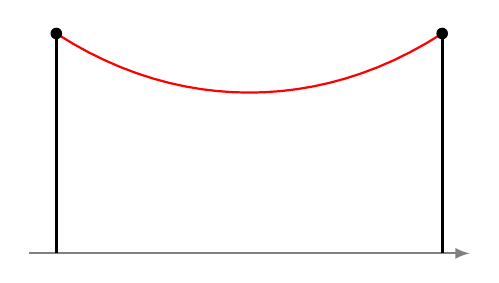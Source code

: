 \begin{tikzpicture}[scale=0.7]
 \def\xmin{-4}; 
 \def\xmax{+4}; 
 \def\ymin{-0.5}; 
 \def\ymax{+7};
% \draw[help lines] (\xmin,\ymin) grid (\xmax,\ymax);
  \draw[->,>=latex,thick,gray] (\xmin,0)--(\xmax,0);
 % \draw[->] (0,\ymin)--(0,\ymax);
 %\clip (\xmin,\ymin) rectangle (\xmax,\ymax);
% \def\a{+1};
% \draw [thick, domain=\xmin:\xmax] plot(\x,{exp(\x)});

   \def\xx{+3.5};
  \def\mytau{+1.2}:
   \def\a{\xx/\mytau}


   \draw [thick, color=red, domain=-3.5:3.5] plot(\x,{\a*(exp(\x/\a)+exp(-\x/\a))/2});
   
%   \begin{scope}[yshift=-0.4cm]
%        \draw [domain=-3.5:0] plot(\x,{\a*(exp(\x/\a)+exp(-\x/\a))/2});
%   \end{scope}
%   \node at (-2,2.3) {$\ell$};

  \def\xx{+3.5};
  \def\yy{\a*(exp(\xx/\a)+exp(-\xx/\a))/2};
  \coordinate (B) at ({\xx},{\yy});
  \coordinate (C) at ({-\xx},{\yy});
  \coordinate (D) at (0,{\yy});

%  \draw[dashed] (B)--(C);

%    \draw[<->] (0,{\a})--(0,{\yy});
%    \draw[<->] (0,0)--(0,{\a});
%   \node at (0,{\a + (\yy-\a)/2})[left] {$h$};
%   \node at (0,{\a/2})[left] {$a$};

 % \draw[dashed] ({\xx},0)--({\xx},{\yy});
 \fill (B) circle (3pt);
 \fill (C) circle (3pt);
%  \node at (B) [above right] {$(x_0,y_0)$}; 
 % \node at (C) [above left] {$(-x_0,y_0)$}; 

%  \draw[->, thick, green] (B)-- + (0,-2);
%  \draw[->, thick, green] (B)-- + (-1,0);
%  \draw[->, thick, green] (B)-- + (-0.6,-2);

% \node at (B) [below right] {$\vec T_{x_0}$};  

 \draw[very thick] ({\xx},0)--({\xx},{\yy});
 \draw[very thick] ({-\xx},0)--({-\xx},{\yy});
\end{tikzpicture}
